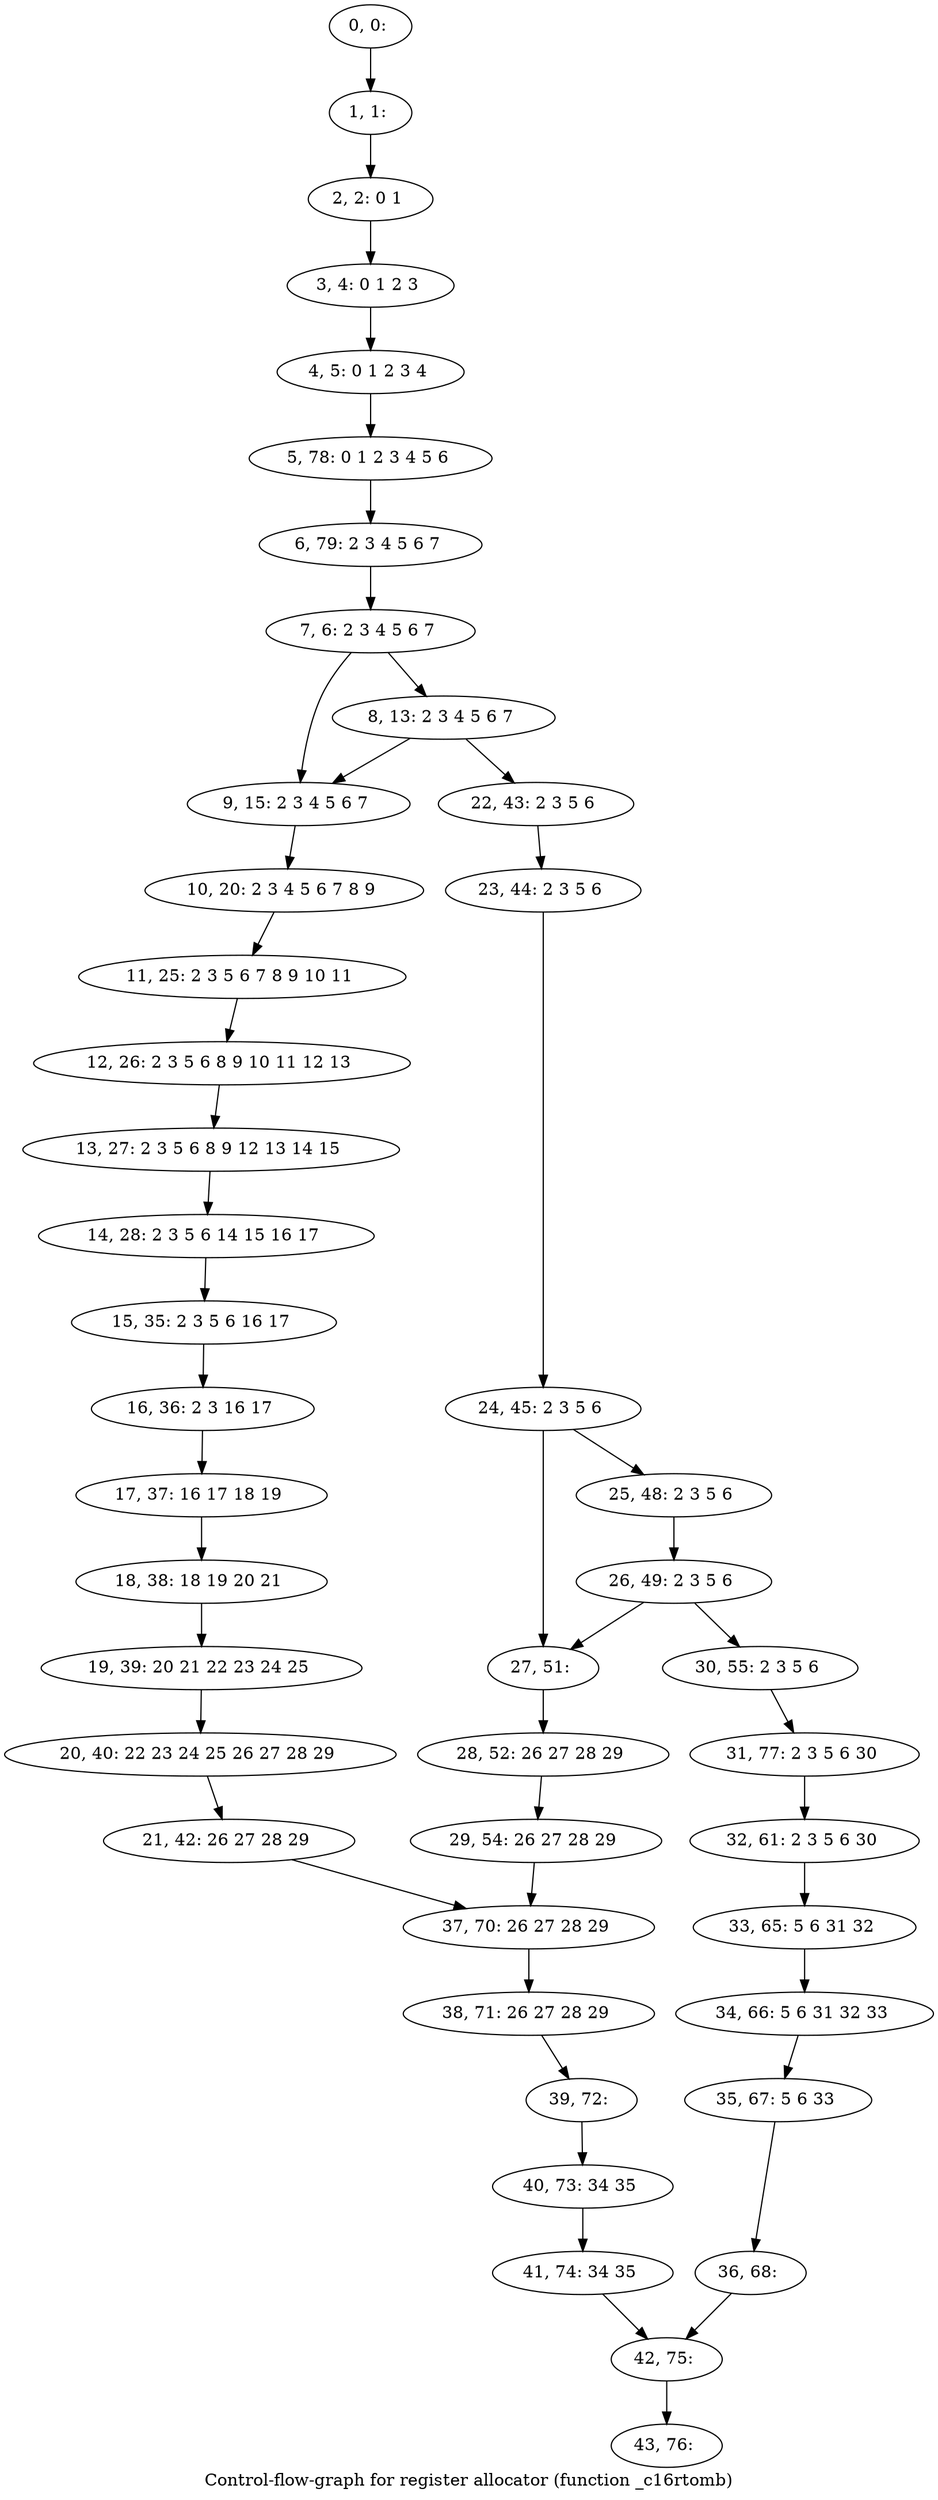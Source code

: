 digraph G {
graph [label="Control-flow-graph for register allocator (function _c16rtomb)"]
0[label="0, 0: "];
1[label="1, 1: "];
2[label="2, 2: 0 1 "];
3[label="3, 4: 0 1 2 3 "];
4[label="4, 5: 0 1 2 3 4 "];
5[label="5, 78: 0 1 2 3 4 5 6 "];
6[label="6, 79: 2 3 4 5 6 7 "];
7[label="7, 6: 2 3 4 5 6 7 "];
8[label="8, 13: 2 3 4 5 6 7 "];
9[label="9, 15: 2 3 4 5 6 7 "];
10[label="10, 20: 2 3 4 5 6 7 8 9 "];
11[label="11, 25: 2 3 5 6 7 8 9 10 11 "];
12[label="12, 26: 2 3 5 6 8 9 10 11 12 13 "];
13[label="13, 27: 2 3 5 6 8 9 12 13 14 15 "];
14[label="14, 28: 2 3 5 6 14 15 16 17 "];
15[label="15, 35: 2 3 5 6 16 17 "];
16[label="16, 36: 2 3 16 17 "];
17[label="17, 37: 16 17 18 19 "];
18[label="18, 38: 18 19 20 21 "];
19[label="19, 39: 20 21 22 23 24 25 "];
20[label="20, 40: 22 23 24 25 26 27 28 29 "];
21[label="21, 42: 26 27 28 29 "];
22[label="22, 43: 2 3 5 6 "];
23[label="23, 44: 2 3 5 6 "];
24[label="24, 45: 2 3 5 6 "];
25[label="25, 48: 2 3 5 6 "];
26[label="26, 49: 2 3 5 6 "];
27[label="27, 51: "];
28[label="28, 52: 26 27 28 29 "];
29[label="29, 54: 26 27 28 29 "];
30[label="30, 55: 2 3 5 6 "];
31[label="31, 77: 2 3 5 6 30 "];
32[label="32, 61: 2 3 5 6 30 "];
33[label="33, 65: 5 6 31 32 "];
34[label="34, 66: 5 6 31 32 33 "];
35[label="35, 67: 5 6 33 "];
36[label="36, 68: "];
37[label="37, 70: 26 27 28 29 "];
38[label="38, 71: 26 27 28 29 "];
39[label="39, 72: "];
40[label="40, 73: 34 35 "];
41[label="41, 74: 34 35 "];
42[label="42, 75: "];
43[label="43, 76: "];
0->1 ;
1->2 ;
2->3 ;
3->4 ;
4->5 ;
5->6 ;
6->7 ;
7->8 ;
7->9 ;
8->9 ;
8->22 ;
9->10 ;
10->11 ;
11->12 ;
12->13 ;
13->14 ;
14->15 ;
15->16 ;
16->17 ;
17->18 ;
18->19 ;
19->20 ;
20->21 ;
21->37 ;
22->23 ;
23->24 ;
24->25 ;
24->27 ;
25->26 ;
26->27 ;
26->30 ;
27->28 ;
28->29 ;
29->37 ;
30->31 ;
31->32 ;
32->33 ;
33->34 ;
34->35 ;
35->36 ;
36->42 ;
37->38 ;
38->39 ;
39->40 ;
40->41 ;
41->42 ;
42->43 ;
}
